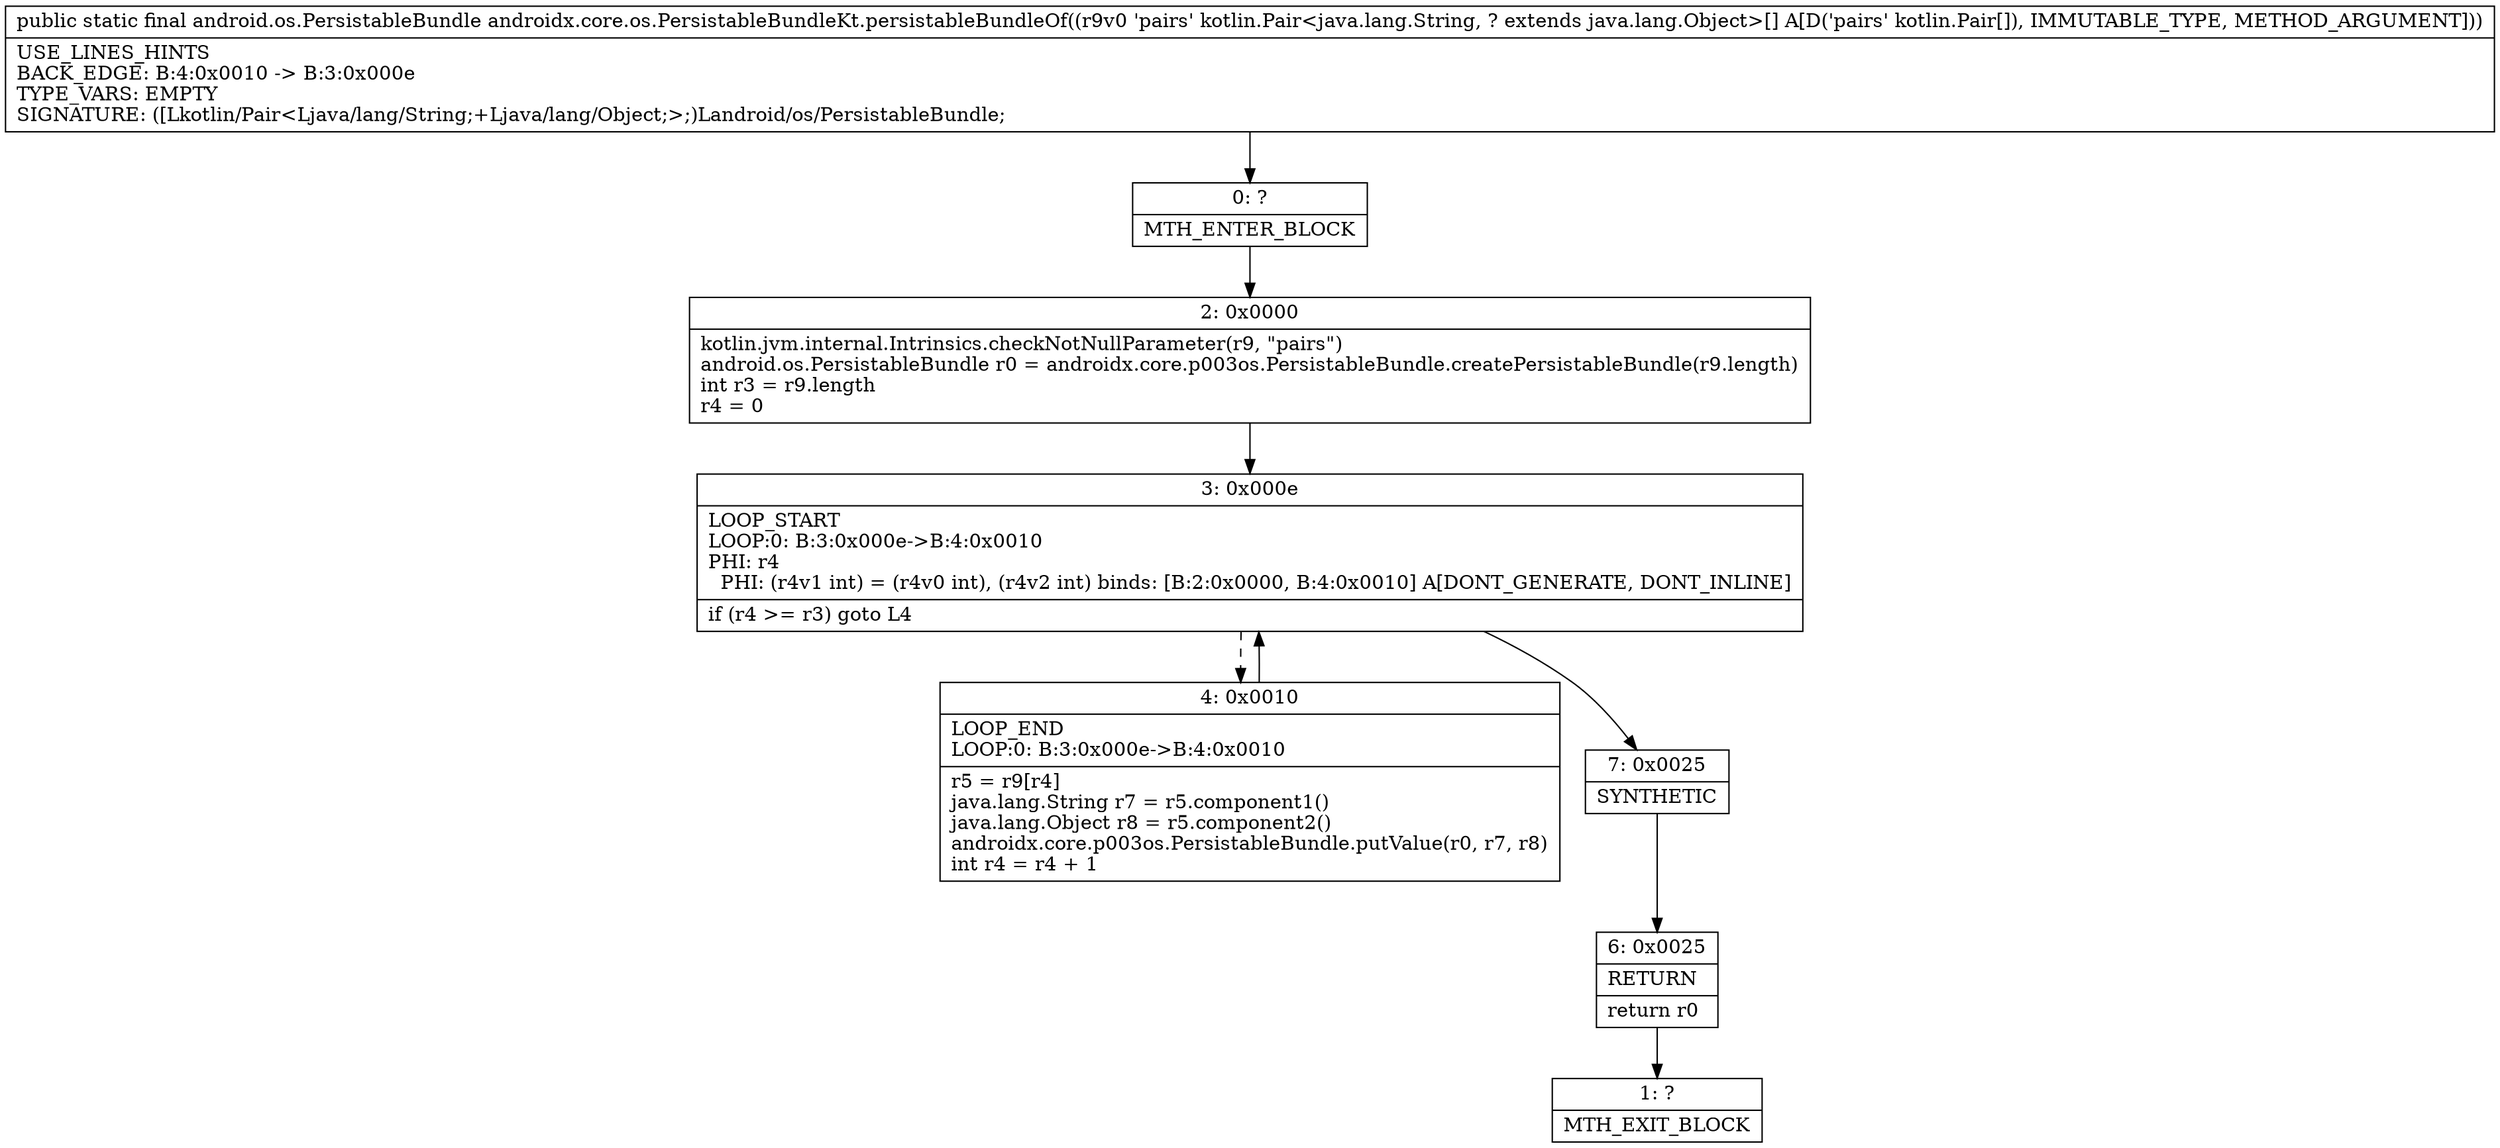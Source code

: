 digraph "CFG forandroidx.core.os.PersistableBundleKt.persistableBundleOf([Lkotlin\/Pair;)Landroid\/os\/PersistableBundle;" {
Node_0 [shape=record,label="{0\:\ ?|MTH_ENTER_BLOCK\l}"];
Node_2 [shape=record,label="{2\:\ 0x0000|kotlin.jvm.internal.Intrinsics.checkNotNullParameter(r9, \"pairs\")\landroid.os.PersistableBundle r0 = androidx.core.p003os.PersistableBundle.createPersistableBundle(r9.length)\lint r3 = r9.length\lr4 = 0\l}"];
Node_3 [shape=record,label="{3\:\ 0x000e|LOOP_START\lLOOP:0: B:3:0x000e\-\>B:4:0x0010\lPHI: r4 \l  PHI: (r4v1 int) = (r4v0 int), (r4v2 int) binds: [B:2:0x0000, B:4:0x0010] A[DONT_GENERATE, DONT_INLINE]\l|if (r4 \>= r3) goto L4\l}"];
Node_4 [shape=record,label="{4\:\ 0x0010|LOOP_END\lLOOP:0: B:3:0x000e\-\>B:4:0x0010\l|r5 = r9[r4]\ljava.lang.String r7 = r5.component1()\ljava.lang.Object r8 = r5.component2()\landroidx.core.p003os.PersistableBundle.putValue(r0, r7, r8)\lint r4 = r4 + 1\l}"];
Node_7 [shape=record,label="{7\:\ 0x0025|SYNTHETIC\l}"];
Node_6 [shape=record,label="{6\:\ 0x0025|RETURN\l|return r0\l}"];
Node_1 [shape=record,label="{1\:\ ?|MTH_EXIT_BLOCK\l}"];
MethodNode[shape=record,label="{public static final android.os.PersistableBundle androidx.core.os.PersistableBundleKt.persistableBundleOf((r9v0 'pairs' kotlin.Pair\<java.lang.String, ? extends java.lang.Object\>[] A[D('pairs' kotlin.Pair[]), IMMUTABLE_TYPE, METHOD_ARGUMENT]))  | USE_LINES_HINTS\lBACK_EDGE: B:4:0x0010 \-\> B:3:0x000e\lTYPE_VARS: EMPTY\lSIGNATURE: ([Lkotlin\/Pair\<Ljava\/lang\/String;+Ljava\/lang\/Object;\>;)Landroid\/os\/PersistableBundle;\l}"];
MethodNode -> Node_0;Node_0 -> Node_2;
Node_2 -> Node_3;
Node_3 -> Node_4[style=dashed];
Node_3 -> Node_7;
Node_4 -> Node_3;
Node_7 -> Node_6;
Node_6 -> Node_1;
}

